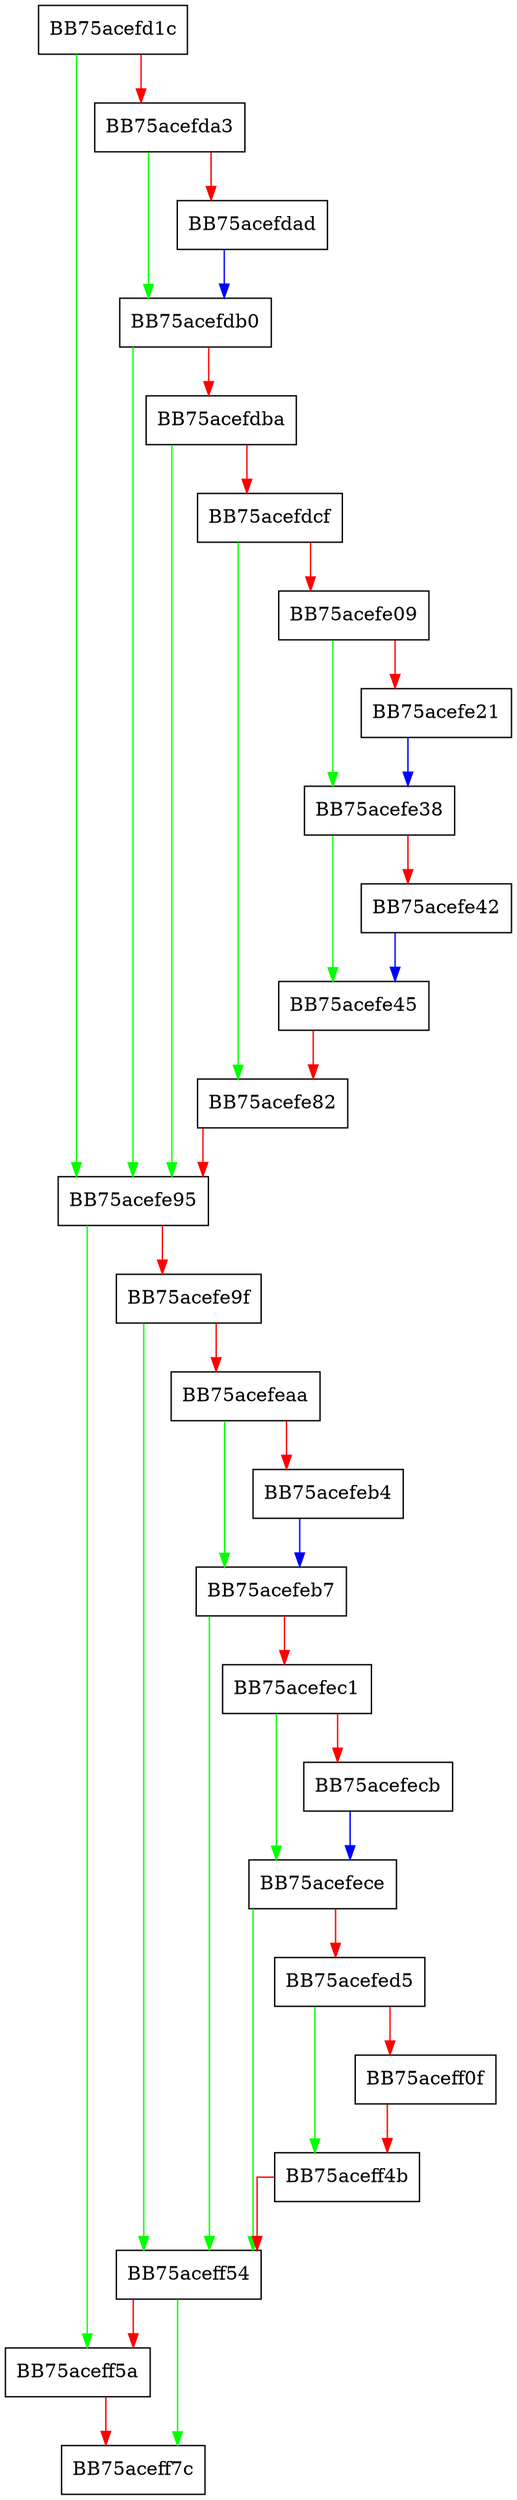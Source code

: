 digraph _try_update_path_using_environmental_paths {
  node [shape="box"];
  graph [splines=ortho];
  BB75acefd1c -> BB75acefe95 [color="green"];
  BB75acefd1c -> BB75acefda3 [color="red"];
  BB75acefda3 -> BB75acefdb0 [color="green"];
  BB75acefda3 -> BB75acefdad [color="red"];
  BB75acefdad -> BB75acefdb0 [color="blue"];
  BB75acefdb0 -> BB75acefe95 [color="green"];
  BB75acefdb0 -> BB75acefdba [color="red"];
  BB75acefdba -> BB75acefe95 [color="green"];
  BB75acefdba -> BB75acefdcf [color="red"];
  BB75acefdcf -> BB75acefe82 [color="green"];
  BB75acefdcf -> BB75acefe09 [color="red"];
  BB75acefe09 -> BB75acefe38 [color="green"];
  BB75acefe09 -> BB75acefe21 [color="red"];
  BB75acefe21 -> BB75acefe38 [color="blue"];
  BB75acefe38 -> BB75acefe45 [color="green"];
  BB75acefe38 -> BB75acefe42 [color="red"];
  BB75acefe42 -> BB75acefe45 [color="blue"];
  BB75acefe45 -> BB75acefe82 [color="red"];
  BB75acefe82 -> BB75acefe95 [color="red"];
  BB75acefe95 -> BB75aceff5a [color="green"];
  BB75acefe95 -> BB75acefe9f [color="red"];
  BB75acefe9f -> BB75aceff54 [color="green"];
  BB75acefe9f -> BB75acefeaa [color="red"];
  BB75acefeaa -> BB75acefeb7 [color="green"];
  BB75acefeaa -> BB75acefeb4 [color="red"];
  BB75acefeb4 -> BB75acefeb7 [color="blue"];
  BB75acefeb7 -> BB75aceff54 [color="green"];
  BB75acefeb7 -> BB75acefec1 [color="red"];
  BB75acefec1 -> BB75acefece [color="green"];
  BB75acefec1 -> BB75acefecb [color="red"];
  BB75acefecb -> BB75acefece [color="blue"];
  BB75acefece -> BB75aceff54 [color="green"];
  BB75acefece -> BB75acefed5 [color="red"];
  BB75acefed5 -> BB75aceff4b [color="green"];
  BB75acefed5 -> BB75aceff0f [color="red"];
  BB75aceff0f -> BB75aceff4b [color="red"];
  BB75aceff4b -> BB75aceff54 [color="red"];
  BB75aceff54 -> BB75aceff7c [color="green"];
  BB75aceff54 -> BB75aceff5a [color="red"];
  BB75aceff5a -> BB75aceff7c [color="red"];
}